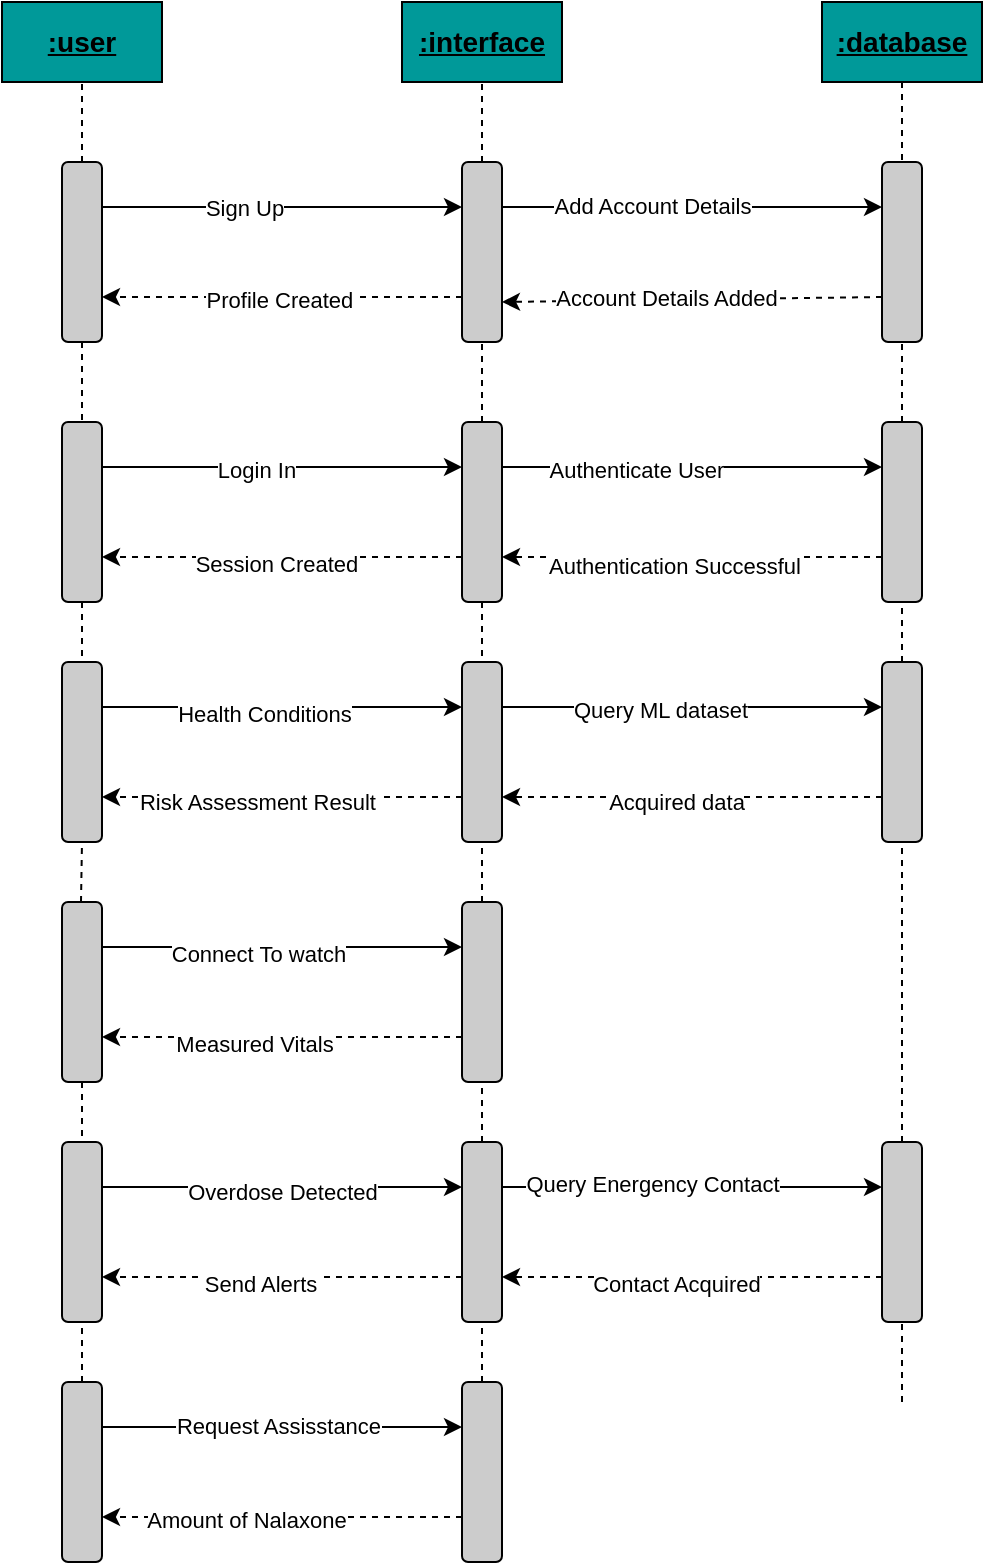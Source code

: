 <mxfile version="21.6.1" type="device">
  <diagram name="Page-1" id="2YBvvXClWsGukQMizWep">
    <mxGraphModel dx="984" dy="573" grid="1" gridSize="10" guides="1" tooltips="1" connect="1" arrows="1" fold="1" page="1" pageScale="1" pageWidth="850" pageHeight="1100" background="none" math="0" shadow="0">
      <root>
        <mxCell id="0" />
        <mxCell id="1" parent="0" />
        <mxCell id="dCMI-PgEhmH9NBmvwDKB-2" value="&lt;u&gt;&lt;font style=&quot;font-size: 14px;&quot;&gt;&lt;b&gt;:user&lt;/b&gt;&lt;/font&gt;&lt;/u&gt;" style="rounded=0;whiteSpace=wrap;html=1;fillColor=#009999;" vertex="1" parent="1">
          <mxGeometry x="130" y="90" width="80" height="40" as="geometry" />
        </mxCell>
        <mxCell id="dCMI-PgEhmH9NBmvwDKB-3" value="&lt;u&gt;&lt;font style=&quot;font-size: 14px;&quot;&gt;&lt;b&gt;:interface&lt;/b&gt;&lt;/font&gt;&lt;/u&gt;" style="rounded=0;whiteSpace=wrap;html=1;fillColor=#009999;" vertex="1" parent="1">
          <mxGeometry x="330" y="90" width="80" height="40" as="geometry" />
        </mxCell>
        <mxCell id="dCMI-PgEhmH9NBmvwDKB-4" value="&lt;u&gt;&lt;font style=&quot;font-size: 14px;&quot;&gt;&lt;b&gt;:database&lt;/b&gt;&lt;/font&gt;&lt;/u&gt;" style="rounded=0;whiteSpace=wrap;html=1;fillColor=#009999;" vertex="1" parent="1">
          <mxGeometry x="540" y="90" width="80" height="40" as="geometry" />
        </mxCell>
        <mxCell id="dCMI-PgEhmH9NBmvwDKB-5" value="" style="endArrow=none;dashed=1;html=1;rounded=0;entryX=0.5;entryY=1;entryDx=0;entryDy=0;" edge="1" parent="1" target="dCMI-PgEhmH9NBmvwDKB-2">
          <mxGeometry width="50" height="50" relative="1" as="geometry">
            <mxPoint x="170" y="170" as="sourcePoint" />
            <mxPoint x="450" y="290" as="targetPoint" />
          </mxGeometry>
        </mxCell>
        <mxCell id="dCMI-PgEhmH9NBmvwDKB-7" value="" style="endArrow=none;dashed=1;html=1;rounded=0;entryX=0.5;entryY=1;entryDx=0;entryDy=0;" edge="1" parent="1" target="dCMI-PgEhmH9NBmvwDKB-3">
          <mxGeometry width="50" height="50" relative="1" as="geometry">
            <mxPoint x="370" y="170" as="sourcePoint" />
            <mxPoint x="180" y="140" as="targetPoint" />
          </mxGeometry>
        </mxCell>
        <mxCell id="dCMI-PgEhmH9NBmvwDKB-8" value="" style="endArrow=none;dashed=1;html=1;rounded=0;exitX=0.5;exitY=1;exitDx=0;exitDy=0;" edge="1" parent="1" source="dCMI-PgEhmH9NBmvwDKB-29">
          <mxGeometry width="50" height="50" relative="1" as="geometry">
            <mxPoint x="180" y="220" as="sourcePoint" />
            <mxPoint x="580" y="200" as="targetPoint" />
          </mxGeometry>
        </mxCell>
        <mxCell id="dCMI-PgEhmH9NBmvwDKB-9" value="" style="rounded=1;whiteSpace=wrap;html=1;direction=south;fillColor=#CCCCCC;" vertex="1" parent="1">
          <mxGeometry x="160" y="170" width="20" height="90" as="geometry" />
        </mxCell>
        <mxCell id="dCMI-PgEhmH9NBmvwDKB-10" value="" style="rounded=1;whiteSpace=wrap;html=1;direction=south;fillColor=#CCCCCC;" vertex="1" parent="1">
          <mxGeometry x="160" y="300" width="20" height="90" as="geometry" />
        </mxCell>
        <mxCell id="dCMI-PgEhmH9NBmvwDKB-11" value="" style="rounded=1;whiteSpace=wrap;html=1;direction=south;fillColor=#CCCCCC;" vertex="1" parent="1">
          <mxGeometry x="160" y="780" width="20" height="90" as="geometry" />
        </mxCell>
        <mxCell id="dCMI-PgEhmH9NBmvwDKB-12" value="" style="rounded=1;whiteSpace=wrap;html=1;direction=south;fillColor=#CCCCCC;" vertex="1" parent="1">
          <mxGeometry x="160" y="660" width="20" height="90" as="geometry" />
        </mxCell>
        <mxCell id="dCMI-PgEhmH9NBmvwDKB-13" value="" style="rounded=1;whiteSpace=wrap;html=1;direction=south;fillColor=#CCCCCC;" vertex="1" parent="1">
          <mxGeometry x="160" y="540" width="20" height="90" as="geometry" />
        </mxCell>
        <mxCell id="dCMI-PgEhmH9NBmvwDKB-14" value="" style="rounded=1;whiteSpace=wrap;html=1;direction=south;fillColor=#CCCCCC;" vertex="1" parent="1">
          <mxGeometry x="160" y="420" width="20" height="90" as="geometry" />
        </mxCell>
        <mxCell id="dCMI-PgEhmH9NBmvwDKB-15" value="" style="endArrow=none;dashed=1;html=1;rounded=0;entryX=1;entryY=0.5;entryDx=0;entryDy=0;exitX=0;exitY=0.5;exitDx=0;exitDy=0;" edge="1" parent="1" source="dCMI-PgEhmH9NBmvwDKB-31" target="dCMI-PgEhmH9NBmvwDKB-32">
          <mxGeometry width="50" height="50" relative="1" as="geometry">
            <mxPoint x="290" y="470" as="sourcePoint" />
            <mxPoint x="290" y="430" as="targetPoint" />
          </mxGeometry>
        </mxCell>
        <mxCell id="dCMI-PgEhmH9NBmvwDKB-16" value="" style="endArrow=none;dashed=1;html=1;rounded=0;" edge="1" parent="1">
          <mxGeometry width="50" height="50" relative="1" as="geometry">
            <mxPoint x="169.5" y="540" as="sourcePoint" />
            <mxPoint x="170" y="510" as="targetPoint" />
          </mxGeometry>
        </mxCell>
        <mxCell id="dCMI-PgEhmH9NBmvwDKB-17" value="" style="endArrow=none;dashed=1;html=1;rounded=0;entryX=0;entryY=0.5;entryDx=0;entryDy=0;exitX=1;exitY=0.5;exitDx=0;exitDy=0;" edge="1" parent="1" source="dCMI-PgEhmH9NBmvwDKB-10" target="dCMI-PgEhmH9NBmvwDKB-14">
          <mxGeometry width="50" height="50" relative="1" as="geometry">
            <mxPoint x="200" y="200" as="sourcePoint" />
            <mxPoint x="200" y="160" as="targetPoint" />
          </mxGeometry>
        </mxCell>
        <mxCell id="dCMI-PgEhmH9NBmvwDKB-18" value="" style="endArrow=none;dashed=1;html=1;rounded=0;entryX=0;entryY=0.5;entryDx=0;entryDy=0;exitX=1;exitY=0.5;exitDx=0;exitDy=0;" edge="1" parent="1" source="dCMI-PgEhmH9NBmvwDKB-9" target="dCMI-PgEhmH9NBmvwDKB-10">
          <mxGeometry width="50" height="50" relative="1" as="geometry">
            <mxPoint x="210" y="210" as="sourcePoint" />
            <mxPoint x="210" y="170" as="targetPoint" />
          </mxGeometry>
        </mxCell>
        <mxCell id="dCMI-PgEhmH9NBmvwDKB-19" value="" style="endArrow=none;dashed=1;html=1;rounded=0;entryX=1;entryY=0.5;entryDx=0;entryDy=0;exitX=0;exitY=0.5;exitDx=0;exitDy=0;exitPerimeter=0;" edge="1" parent="1" source="dCMI-PgEhmH9NBmvwDKB-26" target="dCMI-PgEhmH9NBmvwDKB-27">
          <mxGeometry width="50" height="50" relative="1" as="geometry">
            <mxPoint x="220" y="220" as="sourcePoint" />
            <mxPoint x="220" y="180" as="targetPoint" />
          </mxGeometry>
        </mxCell>
        <mxCell id="dCMI-PgEhmH9NBmvwDKB-20" value="" style="endArrow=none;dashed=1;html=1;rounded=0;entryX=1;entryY=0.5;entryDx=0;entryDy=0;exitX=0;exitY=0.5;exitDx=0;exitDy=0;" edge="1" parent="1" source="dCMI-PgEhmH9NBmvwDKB-27" target="dCMI-PgEhmH9NBmvwDKB-28">
          <mxGeometry width="50" height="50" relative="1" as="geometry">
            <mxPoint x="230" y="230" as="sourcePoint" />
            <mxPoint x="230" y="190" as="targetPoint" />
            <Array as="points" />
          </mxGeometry>
        </mxCell>
        <mxCell id="dCMI-PgEhmH9NBmvwDKB-21" value="" style="endArrow=none;dashed=1;html=1;rounded=0;entryX=1;entryY=0.5;entryDx=0;entryDy=0;exitX=0;exitY=0.5;exitDx=0;exitDy=0;" edge="1" parent="1" source="dCMI-PgEhmH9NBmvwDKB-28" target="dCMI-PgEhmH9NBmvwDKB-29">
          <mxGeometry width="50" height="50" relative="1" as="geometry">
            <mxPoint x="520" y="340" as="sourcePoint" />
            <mxPoint x="520" y="300" as="targetPoint" />
          </mxGeometry>
        </mxCell>
        <mxCell id="dCMI-PgEhmH9NBmvwDKB-22" value="" style="endArrow=none;dashed=1;html=1;rounded=0;entryX=1;entryY=0.5;entryDx=0;entryDy=0;exitX=0;exitY=0.5;exitDx=0;exitDy=0;" edge="1" parent="1" source="dCMI-PgEhmH9NBmvwDKB-30" target="dCMI-PgEhmH9NBmvwDKB-31">
          <mxGeometry width="50" height="50" relative="1" as="geometry">
            <mxPoint x="310" y="660" as="sourcePoint" />
            <mxPoint x="310" y="620" as="targetPoint" />
          </mxGeometry>
        </mxCell>
        <mxCell id="dCMI-PgEhmH9NBmvwDKB-23" value="" style="endArrow=none;dashed=1;html=1;rounded=0;entryX=0;entryY=0.5;entryDx=0;entryDy=0;exitX=1;exitY=0.5;exitDx=0;exitDy=0;" edge="1" parent="1" source="dCMI-PgEhmH9NBmvwDKB-33" target="dCMI-PgEhmH9NBmvwDKB-32">
          <mxGeometry width="50" height="50" relative="1" as="geometry">
            <mxPoint x="260" y="260" as="sourcePoint" />
            <mxPoint x="260" y="220" as="targetPoint" />
          </mxGeometry>
        </mxCell>
        <mxCell id="dCMI-PgEhmH9NBmvwDKB-24" value="" style="endArrow=none;dashed=1;html=1;rounded=0;entryX=1;entryY=0.5;entryDx=0;entryDy=0;exitX=0;exitY=0.5;exitDx=0;exitDy=0;" edge="1" parent="1" source="dCMI-PgEhmH9NBmvwDKB-33" target="dCMI-PgEhmH9NBmvwDKB-34">
          <mxGeometry width="50" height="50" relative="1" as="geometry">
            <mxPoint x="270" y="270" as="sourcePoint" />
            <mxPoint x="270" y="230" as="targetPoint" />
          </mxGeometry>
        </mxCell>
        <mxCell id="dCMI-PgEhmH9NBmvwDKB-26" value="" style="rounded=1;whiteSpace=wrap;html=1;direction=south;fillColor=#CCCCCC;" vertex="1" parent="1">
          <mxGeometry x="570" y="660" width="20" height="90" as="geometry" />
        </mxCell>
        <mxCell id="dCMI-PgEhmH9NBmvwDKB-27" value="" style="rounded=1;whiteSpace=wrap;html=1;direction=south;fillColor=#CCCCCC;" vertex="1" parent="1">
          <mxGeometry x="570" y="420" width="20" height="90" as="geometry" />
        </mxCell>
        <mxCell id="dCMI-PgEhmH9NBmvwDKB-28" value="" style="rounded=1;whiteSpace=wrap;html=1;direction=south;fillColor=#CCCCCC;" vertex="1" parent="1">
          <mxGeometry x="570" y="300" width="20" height="90" as="geometry" />
        </mxCell>
        <mxCell id="dCMI-PgEhmH9NBmvwDKB-30" value="" style="rounded=1;whiteSpace=wrap;html=1;direction=south;fillColor=#CCCCCC;" vertex="1" parent="1">
          <mxGeometry x="360" y="660" width="20" height="90" as="geometry" />
        </mxCell>
        <mxCell id="dCMI-PgEhmH9NBmvwDKB-31" value="" style="rounded=1;whiteSpace=wrap;html=1;direction=south;fillColor=#CCCCCC;" vertex="1" parent="1">
          <mxGeometry x="360" y="540" width="20" height="90" as="geometry" />
        </mxCell>
        <mxCell id="dCMI-PgEhmH9NBmvwDKB-32" value="" style="rounded=1;whiteSpace=wrap;html=1;direction=south;fillColor=#CCCCCC;" vertex="1" parent="1">
          <mxGeometry x="360" y="420" width="20" height="90" as="geometry" />
        </mxCell>
        <mxCell id="dCMI-PgEhmH9NBmvwDKB-33" value="" style="rounded=1;whiteSpace=wrap;html=1;direction=south;fillColor=#CCCCCC;" vertex="1" parent="1">
          <mxGeometry x="360" y="300" width="20" height="90" as="geometry" />
        </mxCell>
        <mxCell id="dCMI-PgEhmH9NBmvwDKB-34" value="" style="rounded=1;whiteSpace=wrap;html=1;direction=south;fillColor=#CCCCCC;" vertex="1" parent="1">
          <mxGeometry x="360" y="170" width="20" height="90" as="geometry" />
        </mxCell>
        <mxCell id="dCMI-PgEhmH9NBmvwDKB-36" value="" style="endArrow=classic;html=1;rounded=0;exitX=0.25;exitY=0;exitDx=0;exitDy=0;entryX=0.25;entryY=1;entryDx=0;entryDy=0;" edge="1" parent="1" source="dCMI-PgEhmH9NBmvwDKB-9" target="dCMI-PgEhmH9NBmvwDKB-34">
          <mxGeometry width="50" height="50" relative="1" as="geometry">
            <mxPoint x="400" y="390" as="sourcePoint" />
            <mxPoint x="450" y="340" as="targetPoint" />
          </mxGeometry>
        </mxCell>
        <mxCell id="dCMI-PgEhmH9NBmvwDKB-54" value="Sign Up" style="edgeLabel;html=1;align=center;verticalAlign=middle;resizable=0;points=[];" vertex="1" connectable="0" parent="dCMI-PgEhmH9NBmvwDKB-36">
          <mxGeometry x="-0.211" y="1" relative="1" as="geometry">
            <mxPoint y="1" as="offset" />
          </mxGeometry>
        </mxCell>
        <mxCell id="dCMI-PgEhmH9NBmvwDKB-37" value="" style="endArrow=classic;html=1;rounded=0;exitX=0.25;exitY=0;exitDx=0;exitDy=0;entryX=0.25;entryY=1;entryDx=0;entryDy=0;" edge="1" parent="1" source="dCMI-PgEhmH9NBmvwDKB-10" target="dCMI-PgEhmH9NBmvwDKB-33">
          <mxGeometry width="50" height="50" relative="1" as="geometry">
            <mxPoint x="400" y="390" as="sourcePoint" />
            <mxPoint x="450" y="340" as="targetPoint" />
          </mxGeometry>
        </mxCell>
        <mxCell id="dCMI-PgEhmH9NBmvwDKB-55" value="Login In" style="edgeLabel;html=1;align=center;verticalAlign=middle;resizable=0;points=[];" vertex="1" connectable="0" parent="dCMI-PgEhmH9NBmvwDKB-37">
          <mxGeometry x="-0.144" relative="1" as="geometry">
            <mxPoint y="1" as="offset" />
          </mxGeometry>
        </mxCell>
        <mxCell id="dCMI-PgEhmH9NBmvwDKB-38" value="" style="endArrow=classic;html=1;rounded=0;exitX=0.25;exitY=0;exitDx=0;exitDy=0;entryX=0.25;entryY=1;entryDx=0;entryDy=0;" edge="1" parent="1" source="dCMI-PgEhmH9NBmvwDKB-14" target="dCMI-PgEhmH9NBmvwDKB-32">
          <mxGeometry width="50" height="50" relative="1" as="geometry">
            <mxPoint x="400" y="390" as="sourcePoint" />
            <mxPoint x="450" y="340" as="targetPoint" />
          </mxGeometry>
        </mxCell>
        <mxCell id="dCMI-PgEhmH9NBmvwDKB-56" value="Health Conditions" style="edgeLabel;html=1;align=center;verticalAlign=middle;resizable=0;points=[];" vertex="1" connectable="0" parent="dCMI-PgEhmH9NBmvwDKB-38">
          <mxGeometry x="-0.1" y="-2" relative="1" as="geometry">
            <mxPoint y="1" as="offset" />
          </mxGeometry>
        </mxCell>
        <mxCell id="dCMI-PgEhmH9NBmvwDKB-39" value="" style="endArrow=classic;html=1;rounded=0;exitX=0.25;exitY=0;exitDx=0;exitDy=0;entryX=0.25;entryY=1;entryDx=0;entryDy=0;" edge="1" parent="1" source="dCMI-PgEhmH9NBmvwDKB-13" target="dCMI-PgEhmH9NBmvwDKB-31">
          <mxGeometry width="50" height="50" relative="1" as="geometry">
            <mxPoint x="400" y="500" as="sourcePoint" />
            <mxPoint x="450" y="450" as="targetPoint" />
          </mxGeometry>
        </mxCell>
        <mxCell id="dCMI-PgEhmH9NBmvwDKB-57" value="Connect To watch" style="edgeLabel;html=1;align=center;verticalAlign=middle;resizable=0;points=[];" vertex="1" connectable="0" parent="dCMI-PgEhmH9NBmvwDKB-39">
          <mxGeometry x="-0.133" y="-2" relative="1" as="geometry">
            <mxPoint y="1" as="offset" />
          </mxGeometry>
        </mxCell>
        <mxCell id="dCMI-PgEhmH9NBmvwDKB-40" value="" style="endArrow=classic;html=1;rounded=0;exitX=0.25;exitY=0;exitDx=0;exitDy=0;entryX=0.25;entryY=1;entryDx=0;entryDy=0;" edge="1" parent="1" source="dCMI-PgEhmH9NBmvwDKB-12" target="dCMI-PgEhmH9NBmvwDKB-30">
          <mxGeometry width="50" height="50" relative="1" as="geometry">
            <mxPoint x="400" y="640" as="sourcePoint" />
            <mxPoint x="450" y="590" as="targetPoint" />
          </mxGeometry>
        </mxCell>
        <mxCell id="dCMI-PgEhmH9NBmvwDKB-58" value="Overdose Detected" style="edgeLabel;html=1;align=center;verticalAlign=middle;resizable=0;points=[];" vertex="1" connectable="0" parent="dCMI-PgEhmH9NBmvwDKB-40">
          <mxGeometry y="-1" relative="1" as="geometry">
            <mxPoint y="1" as="offset" />
          </mxGeometry>
        </mxCell>
        <mxCell id="dCMI-PgEhmH9NBmvwDKB-41" value="" style="endArrow=none;dashed=1;html=1;rounded=0;exitX=0.5;exitY=1;exitDx=0;exitDy=0;" edge="1" parent="1" source="dCMI-PgEhmH9NBmvwDKB-4" target="dCMI-PgEhmH9NBmvwDKB-29">
          <mxGeometry width="50" height="50" relative="1" as="geometry">
            <mxPoint x="580" y="130" as="sourcePoint" />
            <mxPoint x="580" y="200" as="targetPoint" />
          </mxGeometry>
        </mxCell>
        <mxCell id="dCMI-PgEhmH9NBmvwDKB-29" value="" style="rounded=1;whiteSpace=wrap;html=1;direction=south;fillColor=#CCCCCC;" vertex="1" parent="1">
          <mxGeometry x="570" y="170" width="20" height="90" as="geometry" />
        </mxCell>
        <mxCell id="dCMI-PgEhmH9NBmvwDKB-42" value="" style="rounded=1;whiteSpace=wrap;html=1;direction=south;fillColor=#CCCCCC;" vertex="1" parent="1">
          <mxGeometry x="360" y="780" width="20" height="90" as="geometry" />
        </mxCell>
        <mxCell id="dCMI-PgEhmH9NBmvwDKB-43" value="" style="endArrow=none;dashed=1;html=1;rounded=0;entryX=1;entryY=0.5;entryDx=0;entryDy=0;exitX=0;exitY=0.5;exitDx=0;exitDy=0;" edge="1" parent="1" source="dCMI-PgEhmH9NBmvwDKB-42" target="dCMI-PgEhmH9NBmvwDKB-30">
          <mxGeometry width="50" height="50" relative="1" as="geometry">
            <mxPoint x="590" y="670" as="sourcePoint" />
            <mxPoint x="590" y="520" as="targetPoint" />
          </mxGeometry>
        </mxCell>
        <mxCell id="dCMI-PgEhmH9NBmvwDKB-44" value="" style="endArrow=none;dashed=1;html=1;rounded=0;exitX=0;exitY=0.5;exitDx=0;exitDy=0;entryX=1;entryY=0.5;entryDx=0;entryDy=0;" edge="1" parent="1" source="dCMI-PgEhmH9NBmvwDKB-11" target="dCMI-PgEhmH9NBmvwDKB-12">
          <mxGeometry width="50" height="50" relative="1" as="geometry">
            <mxPoint x="590" y="670" as="sourcePoint" />
            <mxPoint x="210" y="740" as="targetPoint" />
          </mxGeometry>
        </mxCell>
        <mxCell id="dCMI-PgEhmH9NBmvwDKB-45" value="" style="endArrow=none;dashed=1;html=1;rounded=0;exitX=1;exitY=0.5;exitDx=0;exitDy=0;entryX=0;entryY=0.5;entryDx=0;entryDy=0;" edge="1" parent="1" source="dCMI-PgEhmH9NBmvwDKB-13" target="dCMI-PgEhmH9NBmvwDKB-12">
          <mxGeometry width="50" height="50" relative="1" as="geometry">
            <mxPoint x="600" y="680" as="sourcePoint" />
            <mxPoint x="170" y="650" as="targetPoint" />
          </mxGeometry>
        </mxCell>
        <mxCell id="dCMI-PgEhmH9NBmvwDKB-46" value="" style="endArrow=classic;html=1;rounded=0;exitX=0.25;exitY=0;exitDx=0;exitDy=0;entryX=0.25;entryY=1;entryDx=0;entryDy=0;" edge="1" parent="1" source="dCMI-PgEhmH9NBmvwDKB-11" target="dCMI-PgEhmH9NBmvwDKB-42">
          <mxGeometry width="50" height="50" relative="1" as="geometry">
            <mxPoint x="190" y="693" as="sourcePoint" />
            <mxPoint x="370" y="693" as="targetPoint" />
          </mxGeometry>
        </mxCell>
        <mxCell id="dCMI-PgEhmH9NBmvwDKB-59" value="Request Assisstance" style="edgeLabel;html=1;align=center;verticalAlign=middle;resizable=0;points=[];" vertex="1" connectable="0" parent="dCMI-PgEhmH9NBmvwDKB-46">
          <mxGeometry x="-0.022" y="2" relative="1" as="geometry">
            <mxPoint y="1" as="offset" />
          </mxGeometry>
        </mxCell>
        <mxCell id="dCMI-PgEhmH9NBmvwDKB-47" value="" style="endArrow=classic;html=1;rounded=0;exitX=0.25;exitY=0;exitDx=0;exitDy=0;entryX=0.25;entryY=1;entryDx=0;entryDy=0;" edge="1" parent="1" source="dCMI-PgEhmH9NBmvwDKB-34" target="dCMI-PgEhmH9NBmvwDKB-29">
          <mxGeometry width="50" height="50" relative="1" as="geometry">
            <mxPoint x="400" y="430" as="sourcePoint" />
            <mxPoint x="450" y="380" as="targetPoint" />
          </mxGeometry>
        </mxCell>
        <mxCell id="dCMI-PgEhmH9NBmvwDKB-60" value="Add Account Details" style="edgeLabel;html=1;align=center;verticalAlign=middle;resizable=0;points=[];" vertex="1" connectable="0" parent="dCMI-PgEhmH9NBmvwDKB-47">
          <mxGeometry x="-0.21" y="2" relative="1" as="geometry">
            <mxPoint y="1" as="offset" />
          </mxGeometry>
        </mxCell>
        <mxCell id="dCMI-PgEhmH9NBmvwDKB-48" value="" style="endArrow=classic;html=1;rounded=0;exitX=0.25;exitY=0;exitDx=0;exitDy=0;entryX=0.25;entryY=1;entryDx=0;entryDy=0;" edge="1" parent="1" source="dCMI-PgEhmH9NBmvwDKB-33" target="dCMI-PgEhmH9NBmvwDKB-28">
          <mxGeometry width="50" height="50" relative="1" as="geometry">
            <mxPoint x="190" y="333" as="sourcePoint" />
            <mxPoint x="370" y="333" as="targetPoint" />
          </mxGeometry>
        </mxCell>
        <mxCell id="dCMI-PgEhmH9NBmvwDKB-61" value="Authenticate User" style="edgeLabel;html=1;align=center;verticalAlign=middle;resizable=0;points=[];" vertex="1" connectable="0" parent="dCMI-PgEhmH9NBmvwDKB-48">
          <mxGeometry x="-0.295" relative="1" as="geometry">
            <mxPoint y="1" as="offset" />
          </mxGeometry>
        </mxCell>
        <mxCell id="dCMI-PgEhmH9NBmvwDKB-49" value="" style="endArrow=classic;html=1;rounded=0;exitX=0.25;exitY=0;exitDx=0;exitDy=0;entryX=0.25;entryY=1;entryDx=0;entryDy=0;" edge="1" parent="1" source="dCMI-PgEhmH9NBmvwDKB-32" target="dCMI-PgEhmH9NBmvwDKB-27">
          <mxGeometry width="50" height="50" relative="1" as="geometry">
            <mxPoint x="200" y="343" as="sourcePoint" />
            <mxPoint x="380" y="343" as="targetPoint" />
          </mxGeometry>
        </mxCell>
        <mxCell id="dCMI-PgEhmH9NBmvwDKB-62" value="Query ML dataset" style="edgeLabel;html=1;align=center;verticalAlign=middle;resizable=0;points=[];" vertex="1" connectable="0" parent="dCMI-PgEhmH9NBmvwDKB-49">
          <mxGeometry x="-0.168" relative="1" as="geometry">
            <mxPoint y="1" as="offset" />
          </mxGeometry>
        </mxCell>
        <mxCell id="dCMI-PgEhmH9NBmvwDKB-50" value="" style="endArrow=classic;html=1;rounded=0;exitX=0.25;exitY=0;exitDx=0;exitDy=0;entryX=0.25;entryY=1;entryDx=0;entryDy=0;" edge="1" parent="1" source="dCMI-PgEhmH9NBmvwDKB-30" target="dCMI-PgEhmH9NBmvwDKB-26">
          <mxGeometry width="50" height="50" relative="1" as="geometry">
            <mxPoint x="210" y="353" as="sourcePoint" />
            <mxPoint x="390" y="353" as="targetPoint" />
          </mxGeometry>
        </mxCell>
        <mxCell id="dCMI-PgEhmH9NBmvwDKB-63" value="Query Energency Contact" style="edgeLabel;html=1;align=center;verticalAlign=middle;resizable=0;points=[];" vertex="1" connectable="0" parent="dCMI-PgEhmH9NBmvwDKB-50">
          <mxGeometry x="-0.21" y="3" relative="1" as="geometry">
            <mxPoint y="1" as="offset" />
          </mxGeometry>
        </mxCell>
        <mxCell id="dCMI-PgEhmH9NBmvwDKB-64" value="" style="endArrow=none;dashed=1;html=1;rounded=0;entryX=1;entryY=0.5;entryDx=0;entryDy=0;" edge="1" parent="1" target="dCMI-PgEhmH9NBmvwDKB-26">
          <mxGeometry width="50" height="50" relative="1" as="geometry">
            <mxPoint x="580" y="790" as="sourcePoint" />
            <mxPoint x="380" y="640" as="targetPoint" />
          </mxGeometry>
        </mxCell>
        <mxCell id="dCMI-PgEhmH9NBmvwDKB-69" value="&lt;font style=&quot;font-size: 11px;&quot;&gt;Profile Created&amp;nbsp;&lt;/font&gt;" style="html=1;labelBackgroundColor=#ffffff;startArrow=none;startFill=0;startSize=6;endArrow=classic;endFill=1;endSize=6;jettySize=auto;orthogonalLoop=1;strokeWidth=1;dashed=1;fontSize=14;rounded=0;entryX=0.75;entryY=0;entryDx=0;entryDy=0;exitX=0.75;exitY=1;exitDx=0;exitDy=0;" edge="1" parent="1" source="dCMI-PgEhmH9NBmvwDKB-34" target="dCMI-PgEhmH9NBmvwDKB-9">
          <mxGeometry width="60" height="60" relative="1" as="geometry">
            <mxPoint x="390" y="460" as="sourcePoint" />
            <mxPoint x="450" y="400" as="targetPoint" />
            <mxPoint as="offset" />
          </mxGeometry>
        </mxCell>
        <mxCell id="dCMI-PgEhmH9NBmvwDKB-70" value="" style="html=1;labelBackgroundColor=#ffffff;startArrow=none;startFill=0;startSize=6;endArrow=classic;endFill=1;endSize=6;jettySize=auto;orthogonalLoop=1;strokeWidth=1;dashed=1;fontSize=14;rounded=0;entryX=0.75;entryY=0;entryDx=0;entryDy=0;exitX=0.75;exitY=1;exitDx=0;exitDy=0;" edge="1" parent="1" source="dCMI-PgEhmH9NBmvwDKB-30" target="dCMI-PgEhmH9NBmvwDKB-12">
          <mxGeometry width="60" height="60" relative="1" as="geometry">
            <mxPoint x="370" y="248" as="sourcePoint" />
            <mxPoint x="190" y="248" as="targetPoint" />
          </mxGeometry>
        </mxCell>
        <mxCell id="dCMI-PgEhmH9NBmvwDKB-82" value="Send Alerts" style="edgeLabel;html=1;align=center;verticalAlign=middle;resizable=0;points=[];" vertex="1" connectable="0" parent="dCMI-PgEhmH9NBmvwDKB-70">
          <mxGeometry x="0.122" y="3" relative="1" as="geometry">
            <mxPoint as="offset" />
          </mxGeometry>
        </mxCell>
        <mxCell id="dCMI-PgEhmH9NBmvwDKB-71" value="" style="html=1;labelBackgroundColor=#ffffff;startArrow=none;startFill=0;startSize=6;endArrow=classic;endFill=1;endSize=6;jettySize=auto;orthogonalLoop=1;strokeWidth=1;dashed=1;fontSize=14;rounded=0;entryX=0.75;entryY=0;entryDx=0;entryDy=0;exitX=0.75;exitY=1;exitDx=0;exitDy=0;" edge="1" parent="1" source="dCMI-PgEhmH9NBmvwDKB-31" target="dCMI-PgEhmH9NBmvwDKB-13">
          <mxGeometry width="60" height="60" relative="1" as="geometry">
            <mxPoint x="380" y="258" as="sourcePoint" />
            <mxPoint x="200" y="258" as="targetPoint" />
          </mxGeometry>
        </mxCell>
        <mxCell id="dCMI-PgEhmH9NBmvwDKB-81" value="Measured Vitals" style="edgeLabel;html=1;align=center;verticalAlign=middle;resizable=0;points=[];" vertex="1" connectable="0" parent="dCMI-PgEhmH9NBmvwDKB-71">
          <mxGeometry x="0.156" y="3" relative="1" as="geometry">
            <mxPoint as="offset" />
          </mxGeometry>
        </mxCell>
        <mxCell id="dCMI-PgEhmH9NBmvwDKB-72" value="" style="html=1;labelBackgroundColor=#ffffff;startArrow=none;startFill=0;startSize=6;endArrow=classic;endFill=1;endSize=6;jettySize=auto;orthogonalLoop=1;strokeWidth=1;dashed=1;fontSize=14;rounded=0;entryX=0.75;entryY=0;entryDx=0;entryDy=0;exitX=0.75;exitY=1;exitDx=0;exitDy=0;" edge="1" parent="1" source="dCMI-PgEhmH9NBmvwDKB-32" target="dCMI-PgEhmH9NBmvwDKB-14">
          <mxGeometry width="60" height="60" relative="1" as="geometry">
            <mxPoint x="390" y="268" as="sourcePoint" />
            <mxPoint x="210" y="268" as="targetPoint" />
          </mxGeometry>
        </mxCell>
        <mxCell id="dCMI-PgEhmH9NBmvwDKB-80" value="Risk Assessment Result&amp;nbsp;" style="edgeLabel;html=1;align=center;verticalAlign=middle;resizable=0;points=[];" vertex="1" connectable="0" parent="dCMI-PgEhmH9NBmvwDKB-72">
          <mxGeometry x="0.122" y="2" relative="1" as="geometry">
            <mxPoint as="offset" />
          </mxGeometry>
        </mxCell>
        <mxCell id="dCMI-PgEhmH9NBmvwDKB-73" value="" style="html=1;labelBackgroundColor=#ffffff;startArrow=none;startFill=0;startSize=6;endArrow=classic;endFill=1;endSize=6;jettySize=auto;orthogonalLoop=1;strokeWidth=1;dashed=1;fontSize=14;rounded=0;entryX=0.75;entryY=0;entryDx=0;entryDy=0;exitX=0.75;exitY=1;exitDx=0;exitDy=0;" edge="1" parent="1" source="dCMI-PgEhmH9NBmvwDKB-33" target="dCMI-PgEhmH9NBmvwDKB-10">
          <mxGeometry width="60" height="60" relative="1" as="geometry">
            <mxPoint x="400" y="278" as="sourcePoint" />
            <mxPoint x="220" y="278" as="targetPoint" />
          </mxGeometry>
        </mxCell>
        <mxCell id="dCMI-PgEhmH9NBmvwDKB-79" value="Session Created" style="edgeLabel;html=1;align=center;verticalAlign=middle;resizable=0;points=[];" vertex="1" connectable="0" parent="dCMI-PgEhmH9NBmvwDKB-73">
          <mxGeometry x="0.033" y="3" relative="1" as="geometry">
            <mxPoint as="offset" />
          </mxGeometry>
        </mxCell>
        <mxCell id="dCMI-PgEhmH9NBmvwDKB-74" value="" style="html=1;labelBackgroundColor=#ffffff;startArrow=none;startFill=0;startSize=6;endArrow=classic;endFill=1;endSize=6;jettySize=auto;orthogonalLoop=1;strokeWidth=1;dashed=1;fontSize=14;rounded=0;entryX=0.75;entryY=0;entryDx=0;entryDy=0;exitX=0.75;exitY=1;exitDx=0;exitDy=0;" edge="1" parent="1" source="dCMI-PgEhmH9NBmvwDKB-42" target="dCMI-PgEhmH9NBmvwDKB-11">
          <mxGeometry width="60" height="60" relative="1" as="geometry">
            <mxPoint x="370" y="738" as="sourcePoint" />
            <mxPoint x="190" y="738" as="targetPoint" />
          </mxGeometry>
        </mxCell>
        <mxCell id="dCMI-PgEhmH9NBmvwDKB-83" value="Amount of Nalaxone" style="edgeLabel;html=1;align=center;verticalAlign=middle;resizable=0;points=[];" vertex="1" connectable="0" parent="dCMI-PgEhmH9NBmvwDKB-74">
          <mxGeometry x="0.2" y="1" relative="1" as="geometry">
            <mxPoint as="offset" />
          </mxGeometry>
        </mxCell>
        <mxCell id="dCMI-PgEhmH9NBmvwDKB-75" value="" style="html=1;labelBackgroundColor=#ffffff;startArrow=none;startFill=0;startSize=6;endArrow=classic;endFill=1;endSize=6;jettySize=auto;orthogonalLoop=1;strokeWidth=1;dashed=1;fontSize=14;rounded=0;exitX=0.75;exitY=1;exitDx=0;exitDy=0;" edge="1" parent="1" source="dCMI-PgEhmH9NBmvwDKB-29">
          <mxGeometry width="60" height="60" relative="1" as="geometry">
            <mxPoint x="370" y="248" as="sourcePoint" />
            <mxPoint x="380" y="240" as="targetPoint" />
          </mxGeometry>
        </mxCell>
        <mxCell id="dCMI-PgEhmH9NBmvwDKB-86" value="Account Details Added" style="edgeLabel;html=1;align=center;verticalAlign=middle;resizable=0;points=[];" vertex="1" connectable="0" parent="dCMI-PgEhmH9NBmvwDKB-75">
          <mxGeometry x="0.137" y="-1" relative="1" as="geometry">
            <mxPoint as="offset" />
          </mxGeometry>
        </mxCell>
        <mxCell id="dCMI-PgEhmH9NBmvwDKB-76" value="" style="html=1;labelBackgroundColor=#ffffff;startArrow=none;startFill=0;startSize=6;endArrow=classic;endFill=1;endSize=6;jettySize=auto;orthogonalLoop=1;strokeWidth=1;dashed=1;fontSize=14;rounded=0;exitX=0.75;exitY=1;exitDx=0;exitDy=0;entryX=0.75;entryY=0;entryDx=0;entryDy=0;" edge="1" parent="1" source="dCMI-PgEhmH9NBmvwDKB-28" target="dCMI-PgEhmH9NBmvwDKB-33">
          <mxGeometry width="60" height="60" relative="1" as="geometry">
            <mxPoint x="580" y="248" as="sourcePoint" />
            <mxPoint x="390" y="250" as="targetPoint" />
          </mxGeometry>
        </mxCell>
        <mxCell id="dCMI-PgEhmH9NBmvwDKB-84" value="Authentication Successful" style="edgeLabel;html=1;align=center;verticalAlign=middle;resizable=0;points=[];" vertex="1" connectable="0" parent="dCMI-PgEhmH9NBmvwDKB-76">
          <mxGeometry x="0.095" y="4" relative="1" as="geometry">
            <mxPoint as="offset" />
          </mxGeometry>
        </mxCell>
        <mxCell id="dCMI-PgEhmH9NBmvwDKB-77" value="" style="html=1;labelBackgroundColor=#ffffff;startArrow=none;startFill=0;startSize=6;endArrow=classic;endFill=1;endSize=6;jettySize=auto;orthogonalLoop=1;strokeWidth=1;dashed=1;fontSize=14;rounded=0;exitX=0.75;exitY=1;exitDx=0;exitDy=0;entryX=0.75;entryY=0;entryDx=0;entryDy=0;" edge="1" parent="1" source="dCMI-PgEhmH9NBmvwDKB-27" target="dCMI-PgEhmH9NBmvwDKB-32">
          <mxGeometry width="60" height="60" relative="1" as="geometry">
            <mxPoint x="580" y="248" as="sourcePoint" />
            <mxPoint x="390" y="250" as="targetPoint" />
          </mxGeometry>
        </mxCell>
        <mxCell id="dCMI-PgEhmH9NBmvwDKB-87" value="Acquired data" style="edgeLabel;html=1;align=center;verticalAlign=middle;resizable=0;points=[];" vertex="1" connectable="0" parent="dCMI-PgEhmH9NBmvwDKB-77">
          <mxGeometry x="0.084" y="2" relative="1" as="geometry">
            <mxPoint as="offset" />
          </mxGeometry>
        </mxCell>
        <mxCell id="dCMI-PgEhmH9NBmvwDKB-78" value="" style="html=1;labelBackgroundColor=#ffffff;startArrow=none;startFill=0;startSize=6;endArrow=classic;endFill=1;endSize=6;jettySize=auto;orthogonalLoop=1;strokeWidth=1;dashed=1;fontSize=14;rounded=0;exitX=0.75;exitY=1;exitDx=0;exitDy=0;entryX=0.75;entryY=0;entryDx=0;entryDy=0;" edge="1" parent="1" source="dCMI-PgEhmH9NBmvwDKB-26" target="dCMI-PgEhmH9NBmvwDKB-30">
          <mxGeometry width="60" height="60" relative="1" as="geometry">
            <mxPoint x="580" y="498" as="sourcePoint" />
            <mxPoint x="390" y="498" as="targetPoint" />
          </mxGeometry>
        </mxCell>
        <mxCell id="dCMI-PgEhmH9NBmvwDKB-88" value="Contact Acquired" style="edgeLabel;html=1;align=center;verticalAlign=middle;resizable=0;points=[];" vertex="1" connectable="0" parent="dCMI-PgEhmH9NBmvwDKB-78">
          <mxGeometry x="0.084" y="3" relative="1" as="geometry">
            <mxPoint as="offset" />
          </mxGeometry>
        </mxCell>
      </root>
    </mxGraphModel>
  </diagram>
</mxfile>

